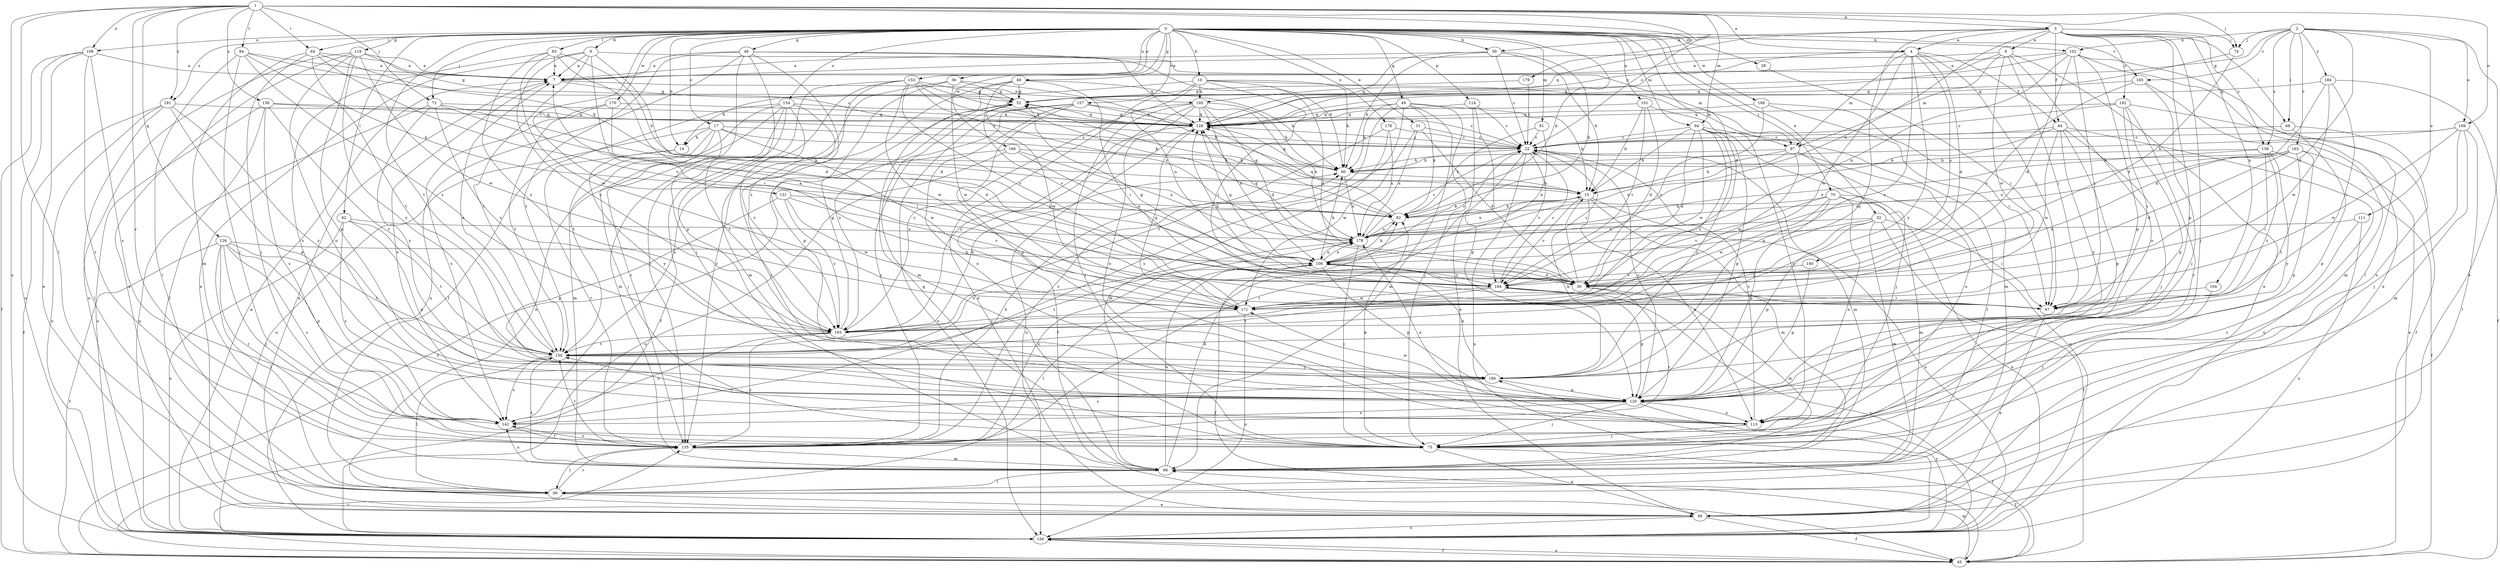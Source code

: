 strict digraph  {
0;
1;
2;
3;
4;
6;
7;
9;
10;
14;
15;
17;
22;
29;
30;
31;
32;
36;
38;
44;
45;
46;
48;
49;
52;
59;
60;
62;
64;
66;
67;
70;
72;
74;
75;
82;
83;
84;
90;
91;
94;
97;
98;
101;
102;
104;
105;
106;
108;
109;
111;
113;
114;
119;
120;
126;
128;
131;
135;
138;
139;
140;
142;
150;
153;
154;
156;
157;
160;
163;
164;
166;
168;
170;
171;
176;
178;
179;
184;
186;
191;
192;
193;
0 -> 9  [label=b];
0 -> 10  [label=b];
0 -> 14  [label=b];
0 -> 17  [label=c];
0 -> 29  [label=d];
0 -> 30  [label=d];
0 -> 31  [label=e];
0 -> 32  [label=e];
0 -> 36  [label=e];
0 -> 46  [label=g];
0 -> 48  [label=g];
0 -> 49  [label=g];
0 -> 59  [label=h];
0 -> 62  [label=i];
0 -> 64  [label=i];
0 -> 70  [label=j];
0 -> 72  [label=j];
0 -> 82  [label=k];
0 -> 83  [label=l];
0 -> 91  [label=m];
0 -> 94  [label=m];
0 -> 101  [label=n];
0 -> 102  [label=n];
0 -> 108  [label=o];
0 -> 114  [label=p];
0 -> 119  [label=p];
0 -> 131  [label=r];
0 -> 150  [label=t];
0 -> 153  [label=u];
0 -> 154  [label=u];
0 -> 157  [label=v];
0 -> 160  [label=v];
0 -> 166  [label=w];
0 -> 168  [label=w];
0 -> 170  [label=w];
0 -> 176  [label=x];
0 -> 191  [label=z];
1 -> 3  [label=a];
1 -> 4  [label=a];
1 -> 22  [label=c];
1 -> 64  [label=i];
1 -> 72  [label=j];
1 -> 74  [label=j];
1 -> 84  [label=l];
1 -> 90  [label=l];
1 -> 94  [label=m];
1 -> 108  [label=o];
1 -> 109  [label=o];
1 -> 126  [label=q];
1 -> 135  [label=r];
1 -> 138  [label=s];
1 -> 156  [label=u];
1 -> 179  [label=y];
1 -> 191  [label=z];
2 -> 30  [label=d];
2 -> 38  [label=e];
2 -> 52  [label=g];
2 -> 66  [label=i];
2 -> 74  [label=j];
2 -> 102  [label=n];
2 -> 109  [label=o];
2 -> 111  [label=o];
2 -> 139  [label=s];
2 -> 160  [label=v];
2 -> 163  [label=v];
2 -> 184  [label=y];
3 -> 4  [label=a];
3 -> 6  [label=a];
3 -> 44  [label=f];
3 -> 59  [label=h];
3 -> 66  [label=i];
3 -> 74  [label=j];
3 -> 75  [label=j];
3 -> 104  [label=n];
3 -> 120  [label=p];
3 -> 128  [label=q];
3 -> 139  [label=s];
3 -> 178  [label=x];
3 -> 186  [label=y];
3 -> 192  [label=z];
4 -> 7  [label=a];
4 -> 30  [label=d];
4 -> 44  [label=f];
4 -> 67  [label=i];
4 -> 97  [label=m];
4 -> 105  [label=n];
4 -> 140  [label=s];
4 -> 171  [label=w];
4 -> 186  [label=y];
4 -> 193  [label=z];
6 -> 7  [label=a];
6 -> 38  [label=e];
6 -> 67  [label=i];
6 -> 97  [label=m];
6 -> 113  [label=o];
6 -> 128  [label=q];
6 -> 171  [label=w];
7 -> 52  [label=g];
7 -> 105  [label=n];
7 -> 142  [label=s];
9 -> 7  [label=a];
9 -> 30  [label=d];
9 -> 38  [label=e];
9 -> 67  [label=i];
9 -> 97  [label=m];
9 -> 150  [label=t];
9 -> 193  [label=z];
10 -> 14  [label=b];
10 -> 30  [label=d];
10 -> 38  [label=e];
10 -> 60  [label=h];
10 -> 67  [label=i];
10 -> 97  [label=m];
10 -> 105  [label=n];
10 -> 106  [label=n];
14 -> 135  [label=r];
14 -> 186  [label=y];
15 -> 82  [label=k];
15 -> 98  [label=m];
15 -> 113  [label=o];
15 -> 156  [label=u];
15 -> 164  [label=v];
15 -> 178  [label=x];
17 -> 14  [label=b];
17 -> 15  [label=b];
17 -> 22  [label=c];
17 -> 75  [label=j];
17 -> 98  [label=m];
17 -> 156  [label=u];
17 -> 171  [label=w];
17 -> 193  [label=z];
22 -> 60  [label=h];
22 -> 98  [label=m];
22 -> 135  [label=r];
22 -> 156  [label=u];
22 -> 164  [label=v];
29 -> 67  [label=i];
30 -> 22  [label=c];
30 -> 52  [label=g];
30 -> 98  [label=m];
30 -> 128  [label=q];
30 -> 135  [label=r];
31 -> 22  [label=c];
31 -> 30  [label=d];
31 -> 171  [label=w];
31 -> 178  [label=x];
32 -> 45  [label=f];
32 -> 67  [label=i];
32 -> 98  [label=m];
32 -> 106  [label=n];
32 -> 120  [label=p];
32 -> 178  [label=x];
32 -> 193  [label=z];
36 -> 15  [label=b];
36 -> 52  [label=g];
36 -> 120  [label=p];
36 -> 142  [label=s];
36 -> 171  [label=w];
38 -> 7  [label=a];
38 -> 45  [label=f];
38 -> 156  [label=u];
44 -> 15  [label=b];
44 -> 22  [label=c];
44 -> 75  [label=j];
44 -> 120  [label=p];
44 -> 156  [label=u];
44 -> 171  [label=w];
44 -> 186  [label=y];
45 -> 98  [label=m];
45 -> 135  [label=r];
45 -> 156  [label=u];
46 -> 7  [label=a];
46 -> 60  [label=h];
46 -> 75  [label=j];
46 -> 120  [label=p];
46 -> 128  [label=q];
46 -> 150  [label=t];
46 -> 156  [label=u];
46 -> 193  [label=z];
48 -> 52  [label=g];
48 -> 60  [label=h];
48 -> 67  [label=i];
48 -> 98  [label=m];
48 -> 135  [label=r];
48 -> 164  [label=v];
49 -> 15  [label=b];
49 -> 60  [label=h];
49 -> 75  [label=j];
49 -> 82  [label=k];
49 -> 98  [label=m];
49 -> 128  [label=q];
49 -> 142  [label=s];
49 -> 150  [label=t];
52 -> 128  [label=q];
52 -> 171  [label=w];
52 -> 193  [label=z];
59 -> 7  [label=a];
59 -> 15  [label=b];
59 -> 22  [label=c];
59 -> 60  [label=h];
59 -> 82  [label=k];
59 -> 128  [label=q];
60 -> 15  [label=b];
60 -> 128  [label=q];
60 -> 178  [label=x];
62 -> 120  [label=p];
62 -> 142  [label=s];
62 -> 150  [label=t];
62 -> 156  [label=u];
62 -> 178  [label=x];
64 -> 7  [label=a];
64 -> 60  [label=h];
64 -> 75  [label=j];
64 -> 98  [label=m];
64 -> 150  [label=t];
64 -> 164  [label=v];
66 -> 22  [label=c];
66 -> 113  [label=o];
66 -> 120  [label=p];
67 -> 38  [label=e];
70 -> 82  [label=k];
70 -> 98  [label=m];
70 -> 113  [label=o];
70 -> 120  [label=p];
70 -> 156  [label=u];
70 -> 164  [label=v];
70 -> 171  [label=w];
72 -> 30  [label=d];
72 -> 82  [label=k];
72 -> 128  [label=q];
72 -> 156  [label=u];
72 -> 186  [label=y];
72 -> 193  [label=z];
74 -> 30  [label=d];
74 -> 128  [label=q];
75 -> 38  [label=e];
75 -> 45  [label=f];
75 -> 82  [label=k];
82 -> 15  [label=b];
82 -> 52  [label=g];
82 -> 128  [label=q];
82 -> 178  [label=x];
83 -> 7  [label=a];
83 -> 15  [label=b];
83 -> 30  [label=d];
83 -> 142  [label=s];
83 -> 171  [label=w];
83 -> 193  [label=z];
84 -> 7  [label=a];
84 -> 22  [label=c];
84 -> 75  [label=j];
84 -> 82  [label=k];
84 -> 90  [label=l];
84 -> 193  [label=z];
90 -> 38  [label=e];
90 -> 135  [label=r];
91 -> 22  [label=c];
91 -> 82  [label=k];
91 -> 106  [label=n];
94 -> 15  [label=b];
94 -> 22  [label=c];
94 -> 30  [label=d];
94 -> 75  [label=j];
94 -> 90  [label=l];
94 -> 120  [label=p];
94 -> 171  [label=w];
94 -> 186  [label=y];
94 -> 193  [label=z];
97 -> 15  [label=b];
97 -> 60  [label=h];
97 -> 113  [label=o];
97 -> 156  [label=u];
97 -> 171  [label=w];
97 -> 178  [label=x];
98 -> 52  [label=g];
98 -> 82  [label=k];
98 -> 90  [label=l];
98 -> 106  [label=n];
98 -> 142  [label=s];
98 -> 150  [label=t];
101 -> 15  [label=b];
101 -> 30  [label=d];
101 -> 113  [label=o];
101 -> 128  [label=q];
101 -> 164  [label=v];
102 -> 7  [label=a];
102 -> 30  [label=d];
102 -> 38  [label=e];
102 -> 67  [label=i];
102 -> 90  [label=l];
102 -> 106  [label=n];
102 -> 120  [label=p];
102 -> 128  [label=q];
104 -> 67  [label=i];
104 -> 75  [label=j];
105 -> 30  [label=d];
105 -> 45  [label=f];
105 -> 60  [label=h];
105 -> 75  [label=j];
105 -> 106  [label=n];
105 -> 113  [label=o];
105 -> 128  [label=q];
105 -> 178  [label=x];
105 -> 193  [label=z];
106 -> 22  [label=c];
106 -> 30  [label=d];
106 -> 45  [label=f];
106 -> 60  [label=h];
106 -> 82  [label=k];
106 -> 90  [label=l];
106 -> 120  [label=p];
106 -> 128  [label=q];
106 -> 150  [label=t];
106 -> 164  [label=v];
106 -> 178  [label=x];
108 -> 7  [label=a];
108 -> 38  [label=e];
108 -> 45  [label=f];
108 -> 135  [label=r];
108 -> 142  [label=s];
108 -> 156  [label=u];
109 -> 22  [label=c];
109 -> 60  [label=h];
109 -> 75  [label=j];
109 -> 90  [label=l];
109 -> 98  [label=m];
109 -> 171  [label=w];
111 -> 135  [label=r];
111 -> 156  [label=u];
111 -> 178  [label=x];
113 -> 22  [label=c];
113 -> 75  [label=j];
113 -> 150  [label=t];
113 -> 178  [label=x];
114 -> 22  [label=c];
114 -> 38  [label=e];
114 -> 120  [label=p];
114 -> 128  [label=q];
119 -> 7  [label=a];
119 -> 38  [label=e];
119 -> 52  [label=g];
119 -> 113  [label=o];
119 -> 120  [label=p];
119 -> 156  [label=u];
119 -> 171  [label=w];
119 -> 186  [label=y];
120 -> 22  [label=c];
120 -> 45  [label=f];
120 -> 75  [label=j];
120 -> 113  [label=o];
120 -> 142  [label=s];
120 -> 171  [label=w];
126 -> 45  [label=f];
126 -> 75  [label=j];
126 -> 90  [label=l];
126 -> 106  [label=n];
126 -> 120  [label=p];
126 -> 135  [label=r];
126 -> 142  [label=s];
126 -> 150  [label=t];
128 -> 22  [label=c];
128 -> 52  [label=g];
128 -> 156  [label=u];
128 -> 193  [label=z];
131 -> 82  [label=k];
131 -> 120  [label=p];
131 -> 164  [label=v];
131 -> 171  [label=w];
131 -> 193  [label=z];
135 -> 60  [label=h];
135 -> 90  [label=l];
135 -> 98  [label=m];
135 -> 142  [label=s];
135 -> 150  [label=t];
135 -> 178  [label=x];
138 -> 22  [label=c];
138 -> 90  [label=l];
138 -> 128  [label=q];
138 -> 142  [label=s];
138 -> 150  [label=t];
138 -> 156  [label=u];
139 -> 45  [label=f];
139 -> 60  [label=h];
139 -> 67  [label=i];
139 -> 178  [label=x];
139 -> 186  [label=y];
139 -> 193  [label=z];
140 -> 120  [label=p];
140 -> 164  [label=v];
142 -> 135  [label=r];
150 -> 7  [label=a];
150 -> 90  [label=l];
150 -> 142  [label=s];
150 -> 178  [label=x];
150 -> 186  [label=y];
153 -> 45  [label=f];
153 -> 52  [label=g];
153 -> 82  [label=k];
153 -> 98  [label=m];
153 -> 128  [label=q];
153 -> 135  [label=r];
153 -> 164  [label=v];
153 -> 171  [label=w];
153 -> 178  [label=x];
154 -> 38  [label=e];
154 -> 75  [label=j];
154 -> 90  [label=l];
154 -> 98  [label=m];
154 -> 128  [label=q];
154 -> 135  [label=r];
154 -> 150  [label=t];
154 -> 193  [label=z];
156 -> 7  [label=a];
156 -> 45  [label=f];
156 -> 164  [label=v];
156 -> 186  [label=y];
157 -> 22  [label=c];
157 -> 113  [label=o];
157 -> 120  [label=p];
157 -> 128  [label=q];
157 -> 135  [label=r];
157 -> 156  [label=u];
160 -> 52  [label=g];
160 -> 75  [label=j];
160 -> 98  [label=m];
160 -> 164  [label=v];
163 -> 30  [label=d];
163 -> 38  [label=e];
163 -> 60  [label=h];
163 -> 106  [label=n];
163 -> 120  [label=p];
163 -> 150  [label=t];
163 -> 178  [label=x];
164 -> 7  [label=a];
164 -> 22  [label=c];
164 -> 67  [label=i];
164 -> 120  [label=p];
164 -> 150  [label=t];
164 -> 171  [label=w];
166 -> 45  [label=f];
166 -> 60  [label=h];
166 -> 106  [label=n];
166 -> 156  [label=u];
166 -> 178  [label=x];
168 -> 67  [label=i];
168 -> 98  [label=m];
168 -> 128  [label=q];
168 -> 164  [label=v];
170 -> 67  [label=i];
170 -> 128  [label=q];
170 -> 142  [label=s];
170 -> 150  [label=t];
171 -> 128  [label=q];
171 -> 156  [label=u];
171 -> 193  [label=z];
176 -> 22  [label=c];
176 -> 98  [label=m];
176 -> 135  [label=r];
176 -> 178  [label=x];
178 -> 22  [label=c];
178 -> 75  [label=j];
178 -> 106  [label=n];
178 -> 128  [label=q];
179 -> 22  [label=c];
179 -> 52  [label=g];
184 -> 30  [label=d];
184 -> 45  [label=f];
184 -> 52  [label=g];
184 -> 67  [label=i];
184 -> 171  [label=w];
186 -> 15  [label=b];
186 -> 106  [label=n];
186 -> 120  [label=p];
186 -> 142  [label=s];
191 -> 45  [label=f];
191 -> 90  [label=l];
191 -> 120  [label=p];
191 -> 128  [label=q];
191 -> 156  [label=u];
191 -> 186  [label=y];
192 -> 22  [label=c];
192 -> 45  [label=f];
192 -> 67  [label=i];
192 -> 120  [label=p];
192 -> 128  [label=q];
192 -> 135  [label=r];
193 -> 52  [label=g];
193 -> 60  [label=h];
193 -> 135  [label=r];
193 -> 142  [label=s];
193 -> 150  [label=t];
}

